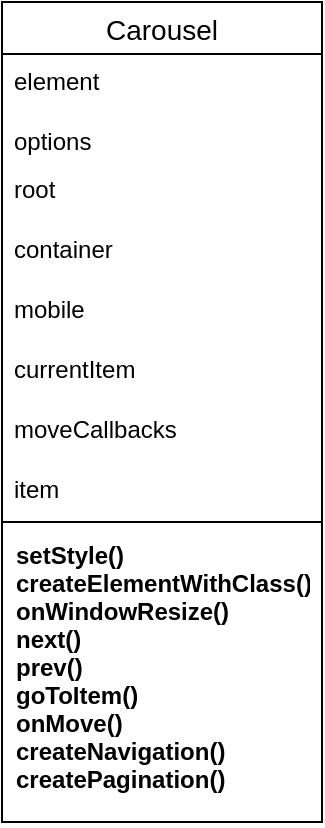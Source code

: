 <mxfile>
    <diagram id="vhBCGfX-2OS49PVpyLFM" name="Page-1">
        <mxGraphModel dx="440" dy="405" grid="1" gridSize="10" guides="1" tooltips="1" connect="1" arrows="1" fold="1" page="1" pageScale="1" pageWidth="850" pageHeight="1100" math="0" shadow="0">
            <root>
                <mxCell id="0"/>
                <mxCell id="1" parent="0"/>
                <mxCell id="2" value="Carousel" style="swimlane;fontStyle=0;childLayout=stackLayout;horizontal=1;startSize=26;horizontalStack=0;resizeParent=1;resizeParentMax=0;resizeLast=0;collapsible=1;marginBottom=0;align=center;fontSize=14;" parent="1" vertex="1">
                    <mxGeometry x="140" y="80" width="160" height="260" as="geometry">
                        <mxRectangle x="150" y="160" width="50" height="26" as="alternateBounds"/>
                    </mxGeometry>
                </mxCell>
                <mxCell id="3" value="element" style="text;strokeColor=none;fillColor=none;spacingLeft=4;spacingRight=4;overflow=hidden;rotatable=0;points=[[0,0.5],[1,0.5]];portConstraint=eastwest;fontSize=12;" parent="2" vertex="1">
                    <mxGeometry y="26" width="160" height="30" as="geometry"/>
                </mxCell>
                <mxCell id="6" value="options" style="text;strokeColor=none;fillColor=none;spacingLeft=4;spacingRight=4;overflow=hidden;rotatable=0;points=[[0,0.5],[1,0.5]];portConstraint=eastwest;fontSize=12;" parent="2" vertex="1">
                    <mxGeometry y="56" width="160" height="24" as="geometry"/>
                </mxCell>
                <mxCell id="5" value="root" style="text;strokeColor=none;fillColor=none;spacingLeft=4;spacingRight=4;overflow=hidden;rotatable=0;points=[[0,0.5],[1,0.5]];portConstraint=eastwest;fontSize=12;" parent="2" vertex="1">
                    <mxGeometry y="80" width="160" height="30" as="geometry"/>
                </mxCell>
                <mxCell id="7" value="container&#10;" style="text;strokeColor=none;fillColor=none;spacingLeft=4;spacingRight=4;overflow=hidden;rotatable=0;points=[[0,0.5],[1,0.5]];portConstraint=eastwest;fontSize=12;" parent="2" vertex="1">
                    <mxGeometry y="110" width="160" height="30" as="geometry"/>
                </mxCell>
                <mxCell id="8" value="mobile" style="text;strokeColor=none;fillColor=none;spacingLeft=4;spacingRight=4;overflow=hidden;rotatable=0;points=[[0,0.5],[1,0.5]];portConstraint=eastwest;fontSize=12;" parent="2" vertex="1">
                    <mxGeometry y="140" width="160" height="30" as="geometry"/>
                </mxCell>
                <mxCell id="4" value="currentItem" style="text;strokeColor=none;fillColor=none;spacingLeft=4;spacingRight=4;overflow=hidden;rotatable=0;points=[[0,0.5],[1,0.5]];portConstraint=eastwest;fontSize=12;" parent="2" vertex="1">
                    <mxGeometry y="170" width="160" height="30" as="geometry"/>
                </mxCell>
                <mxCell id="9" value="moveCallbacks" style="text;strokeColor=none;fillColor=none;spacingLeft=4;spacingRight=4;overflow=hidden;rotatable=0;points=[[0,0.5],[1,0.5]];portConstraint=eastwest;fontSize=12;" parent="2" vertex="1">
                    <mxGeometry y="200" width="160" height="30" as="geometry"/>
                </mxCell>
                <mxCell id="10" value="item&#10;" style="text;strokeColor=none;fillColor=none;spacingLeft=4;spacingRight=4;overflow=hidden;rotatable=0;points=[[0,0.5],[1,0.5]];portConstraint=eastwest;fontSize=12;" parent="2" vertex="1">
                    <mxGeometry y="230" width="160" height="30" as="geometry"/>
                </mxCell>
                <mxCell id="19" value="setStyle()&#10;createElementWithClass()&#10;onWindowResize()&#10;next()&#10;prev()&#10;goToItem()&#10;onMove()&#10;createNavigation()&#10;createPagination()&#10;&#10;" style="text;strokeColor=default;fillColor=none;spacingLeft=4;spacingRight=4;overflow=hidden;rotatable=0;points=[[0,0.5],[1,0.5]];portConstraint=eastwest;fontSize=12;perimeterSpacing=0;strokeWidth=1;glass=0;sketch=0;spacing=3;spacingTop=2;spacingBottom=0;horizontal=1;verticalAlign=top;fontStyle=1;fontFamily=Helvetica;" vertex="1" parent="1">
                    <mxGeometry x="140" y="340" width="160" height="150" as="geometry"/>
                </mxCell>
            </root>
        </mxGraphModel>
    </diagram>
</mxfile>
